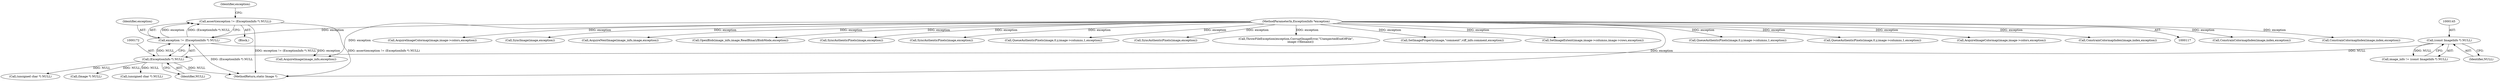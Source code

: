 digraph "0_ImageMagick_134463b926fa965571aa4febd61b810be5e7da05_0@API" {
"1000168" [label="(Call,assert(exception != (ExceptionInfo *) NULL))"];
"1000169" [label="(Call,exception != (ExceptionInfo *) NULL)"];
"1000119" [label="(MethodParameterIn,ExceptionInfo *exception)"];
"1000171" [label="(Call,(ExceptionInfo *) NULL)"];
"1000144" [label="(Call,(const ImageInfo *) NULL)"];
"1000177" [label="(Identifier,exception)"];
"1002183" [label="(Call,ConstrainColormapIndex(image,index,exception))"];
"1002163" [label="(Call,ConstrainColormapIndex(image,index,exception))"];
"1000170" [label="(Identifier,exception)"];
"1000760" [label="(Call,AcquireImageColormap(image,image->colors,exception))"];
"1002258" [label="(Call,SyncImage(image,exception))"];
"1002316" [label="(Call,AcquireNextImage(image_info,image,exception))"];
"1000142" [label="(Call,image_info != (const ImageInfo *) NULL)"];
"1000187" [label="(Call,OpenBlob(image_info,image,ReadBinaryBlobMode,exception))"];
"1002370" [label="(MethodReturn,static Image *)"];
"1001913" [label="(Call,SyncAuthenticPixels(image,exception))"];
"1000171" [label="(Call,(ExceptionInfo *) NULL)"];
"1000169" [label="(Call,exception != (ExceptionInfo *) NULL)"];
"1000202" [label="(Call,(Image *) NULL)"];
"1000119" [label="(MethodParameterIn,ExceptionInfo *exception)"];
"1000144" [label="(Call,(const ImageInfo *) NULL)"];
"1002214" [label="(Call,SyncAuthenticPixels(image,exception))"];
"1000168" [label="(Call,assert(exception != (ExceptionInfo *) NULL))"];
"1001727" [label="(Call,QueueAuthenticPixels(image,0,y,image->columns,1,exception))"];
"1002008" [label="(Call,SyncAuthenticPixels(image,exception))"];
"1000146" [label="(Identifier,NULL)"];
"1002267" [label="(Call,ThrowFileException(exception,CorruptImageError,\"UnexpectedEndOfFile\",\n          image->filename))"];
"1001324" [label="(Call,(unsigned char *) NULL)"];
"1000316" [label="(Call,SetImageProperty(image,\"comment\",viff_info.comment,exception))"];
"1000173" [label="(Identifier,NULL)"];
"1000871" [label="(Call,(unsigned char *) NULL)"];
"1000182" [label="(Call,AcquireImage(image_info,exception))"];
"1001201" [label="(Call,SetImageExtent(image,image->columns,image->rows,exception))"];
"1001966" [label="(Call,QueueAuthenticPixels(image,0,y,image->columns,1,exception))"];
"1002067" [label="(Call,QueueAuthenticPixels(image,0,y,image->columns,1,exception))"];
"1000824" [label="(Call,AcquireImageColormap(image,image->colors,exception))"];
"1002143" [label="(Call,ConstrainColormapIndex(image,index,exception))"];
"1000120" [label="(Block,)"];
"1000168" -> "1000120"  [label="AST: "];
"1000168" -> "1000169"  [label="CFG: "];
"1000169" -> "1000168"  [label="AST: "];
"1000177" -> "1000168"  [label="CFG: "];
"1000168" -> "1002370"  [label="DDG: assert(exception != (ExceptionInfo *) NULL)"];
"1000168" -> "1002370"  [label="DDG: exception != (ExceptionInfo *) NULL"];
"1000169" -> "1000168"  [label="DDG: exception"];
"1000169" -> "1000168"  [label="DDG: (ExceptionInfo *) NULL"];
"1000169" -> "1000171"  [label="CFG: "];
"1000170" -> "1000169"  [label="AST: "];
"1000171" -> "1000169"  [label="AST: "];
"1000169" -> "1002370"  [label="DDG: (ExceptionInfo *) NULL"];
"1000119" -> "1000169"  [label="DDG: exception"];
"1000171" -> "1000169"  [label="DDG: NULL"];
"1000169" -> "1000182"  [label="DDG: exception"];
"1000119" -> "1000117"  [label="AST: "];
"1000119" -> "1002370"  [label="DDG: exception"];
"1000119" -> "1000182"  [label="DDG: exception"];
"1000119" -> "1000187"  [label="DDG: exception"];
"1000119" -> "1000316"  [label="DDG: exception"];
"1000119" -> "1000760"  [label="DDG: exception"];
"1000119" -> "1000824"  [label="DDG: exception"];
"1000119" -> "1001201"  [label="DDG: exception"];
"1000119" -> "1001727"  [label="DDG: exception"];
"1000119" -> "1001913"  [label="DDG: exception"];
"1000119" -> "1001966"  [label="DDG: exception"];
"1000119" -> "1002008"  [label="DDG: exception"];
"1000119" -> "1002067"  [label="DDG: exception"];
"1000119" -> "1002143"  [label="DDG: exception"];
"1000119" -> "1002163"  [label="DDG: exception"];
"1000119" -> "1002183"  [label="DDG: exception"];
"1000119" -> "1002214"  [label="DDG: exception"];
"1000119" -> "1002258"  [label="DDG: exception"];
"1000119" -> "1002267"  [label="DDG: exception"];
"1000119" -> "1002316"  [label="DDG: exception"];
"1000171" -> "1000173"  [label="CFG: "];
"1000172" -> "1000171"  [label="AST: "];
"1000173" -> "1000171"  [label="AST: "];
"1000171" -> "1002370"  [label="DDG: NULL"];
"1000144" -> "1000171"  [label="DDG: NULL"];
"1000171" -> "1000202"  [label="DDG: NULL"];
"1000171" -> "1000871"  [label="DDG: NULL"];
"1000171" -> "1001324"  [label="DDG: NULL"];
"1000144" -> "1000142"  [label="AST: "];
"1000144" -> "1000146"  [label="CFG: "];
"1000145" -> "1000144"  [label="AST: "];
"1000146" -> "1000144"  [label="AST: "];
"1000142" -> "1000144"  [label="CFG: "];
"1000144" -> "1000142"  [label="DDG: NULL"];
}
